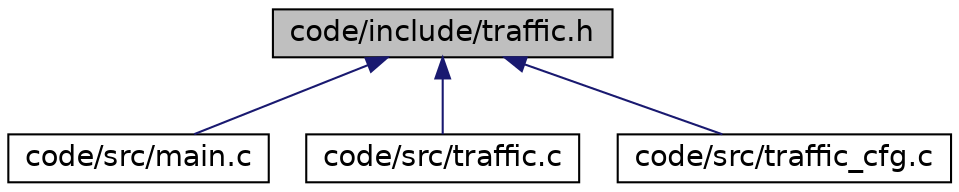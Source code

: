 digraph "code/include/traffic.h"
{
 // LATEX_PDF_SIZE
  edge [fontname="Helvetica",fontsize="14",labelfontname="Helvetica",labelfontsize="14"];
  node [fontname="Helvetica",fontsize="14",shape=record];
  Node1 [label="code/include/traffic.h",height=0.2,width=0.4,color="black", fillcolor="grey75", style="filled", fontcolor="black",tooltip="Traffic Light System interfaces header file. See traffic.c for more details."];
  Node1 -> Node2 [dir="back",color="midnightblue",fontsize="14",style="solid",fontname="Helvetica"];
  Node2 [label="code/src/main.c",height=0.2,width=0.4,color="black", fillcolor="white", style="filled",URL="$main_8c.html",tooltip="Testing cute OS."];
  Node1 -> Node3 [dir="back",color="midnightblue",fontsize="14",style="solid",fontname="Helvetica"];
  Node3 [label="code/src/traffic.c",height=0.2,width=0.4,color="black", fillcolor="white", style="filled",URL="$traffic_8c.html",tooltip="This is a traffic Light project (Chapter 8 - Embedded C by Professor j. Pont)."];
  Node1 -> Node4 [dir="back",color="midnightblue",fontsize="14",style="solid",fontname="Helvetica"];
  Node4 [label="code/src/traffic_cfg.c",height=0.2,width=0.4,color="black", fillcolor="white", style="filled",URL="$traffic__cfg_8c.html",tooltip="Configurations of Traffic Light System."];
}
